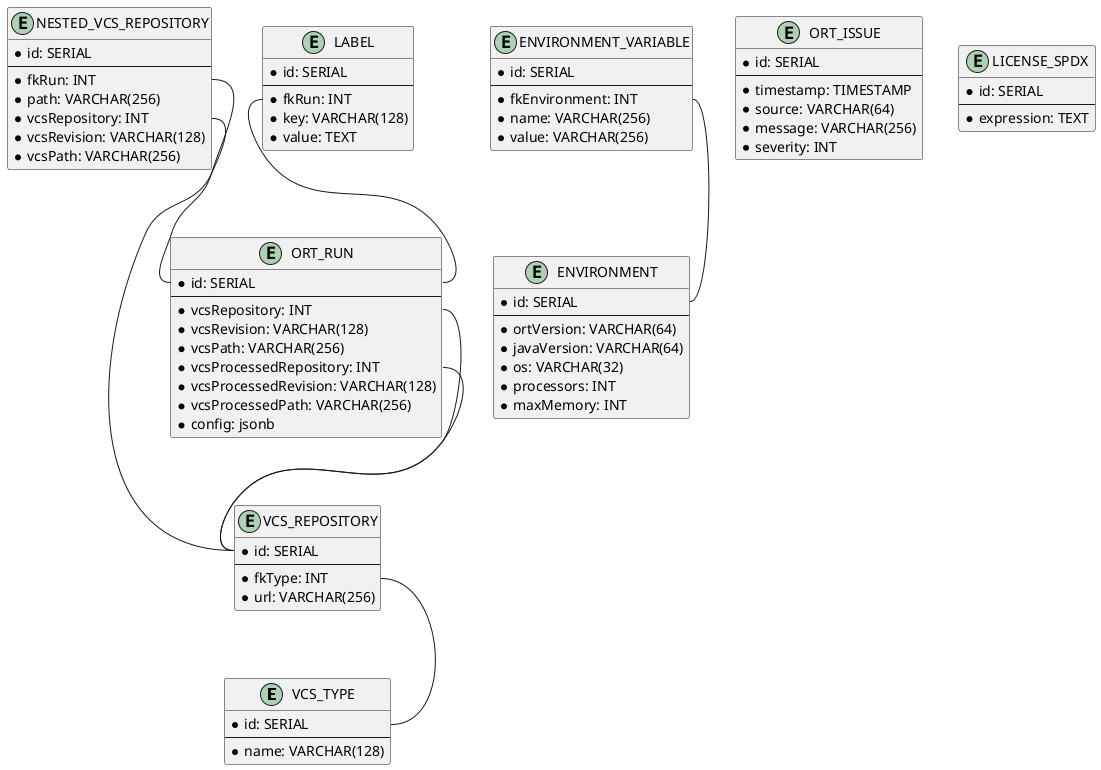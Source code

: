 @startuml

entity VCS_TYPE {
* id: SERIAL
--
* name: VARCHAR(128)
}

entity VCS_REPOSITORY {
* id: SERIAL
--
* fkType: INT
* url: VARCHAR(256)
}

entity NESTED_VCS_REPOSITORY {
* id: SERIAL
--
* fkRun: INT
* path: VARCHAR(256)
* vcsRepository: INT
* vcsRevision: VARCHAR(128)
* vcsPath: VARCHAR(256)
}

entity LABEL {
* id: SERIAL
--
* fkRun: INT
* key: VARCHAR(128)
* value: TEXT
}

entity ENVIRONMENT {
* id: SERIAL
--
* ortVersion: VARCHAR(64)
* javaVersion: VARCHAR(64)
* os: VARCHAR(32)
* processors: INT
* maxMemory: INT
}

entity ENVIRONMENT_VARIABLE {
* id: SERIAL
--
* fkEnvironment: INT
* name: VARCHAR(256)
* value: VARCHAR(256)
}

entity ORT_ISSUE {
*id: SERIAL
--
* timestamp: TIMESTAMP
* source: VARCHAR(64)
* message: VARCHAR(256)
* severity: INT
}

entity LICENSE_SPDX {
* id: SERIAL
--
* expression: TEXT
}

entity ORT_RUN {
* id: SERIAL
--
* vcsRepository: INT
* vcsRevision: VARCHAR(128)
* vcsPath: VARCHAR(256)
* vcsProcessedRepository: INT
* vcsProcessedRevision: VARCHAR(128)
* vcsProcessedPath: VARCHAR(256)
* config: jsonb
}

VCS_REPOSITORY::fkType -- VCS_TYPE::id

NESTED_VCS_REPOSITORY::vcsRepository -- VCS_REPOSITORY::id
NESTED_VCS_REPOSITORY::fkRun -- ORT_RUN::id

LABEL::fkRun -- ORT_RUN::id

ENVIRONMENT_VARIABLE::fkEnvironment -- ENVIRONMENT::id

ORT_RUN::vcsRepository -- VCS_REPOSITORY::id
ORT_RUN::vcsProcessedRepository -- VCS_REPOSITORY::id

@enduml
